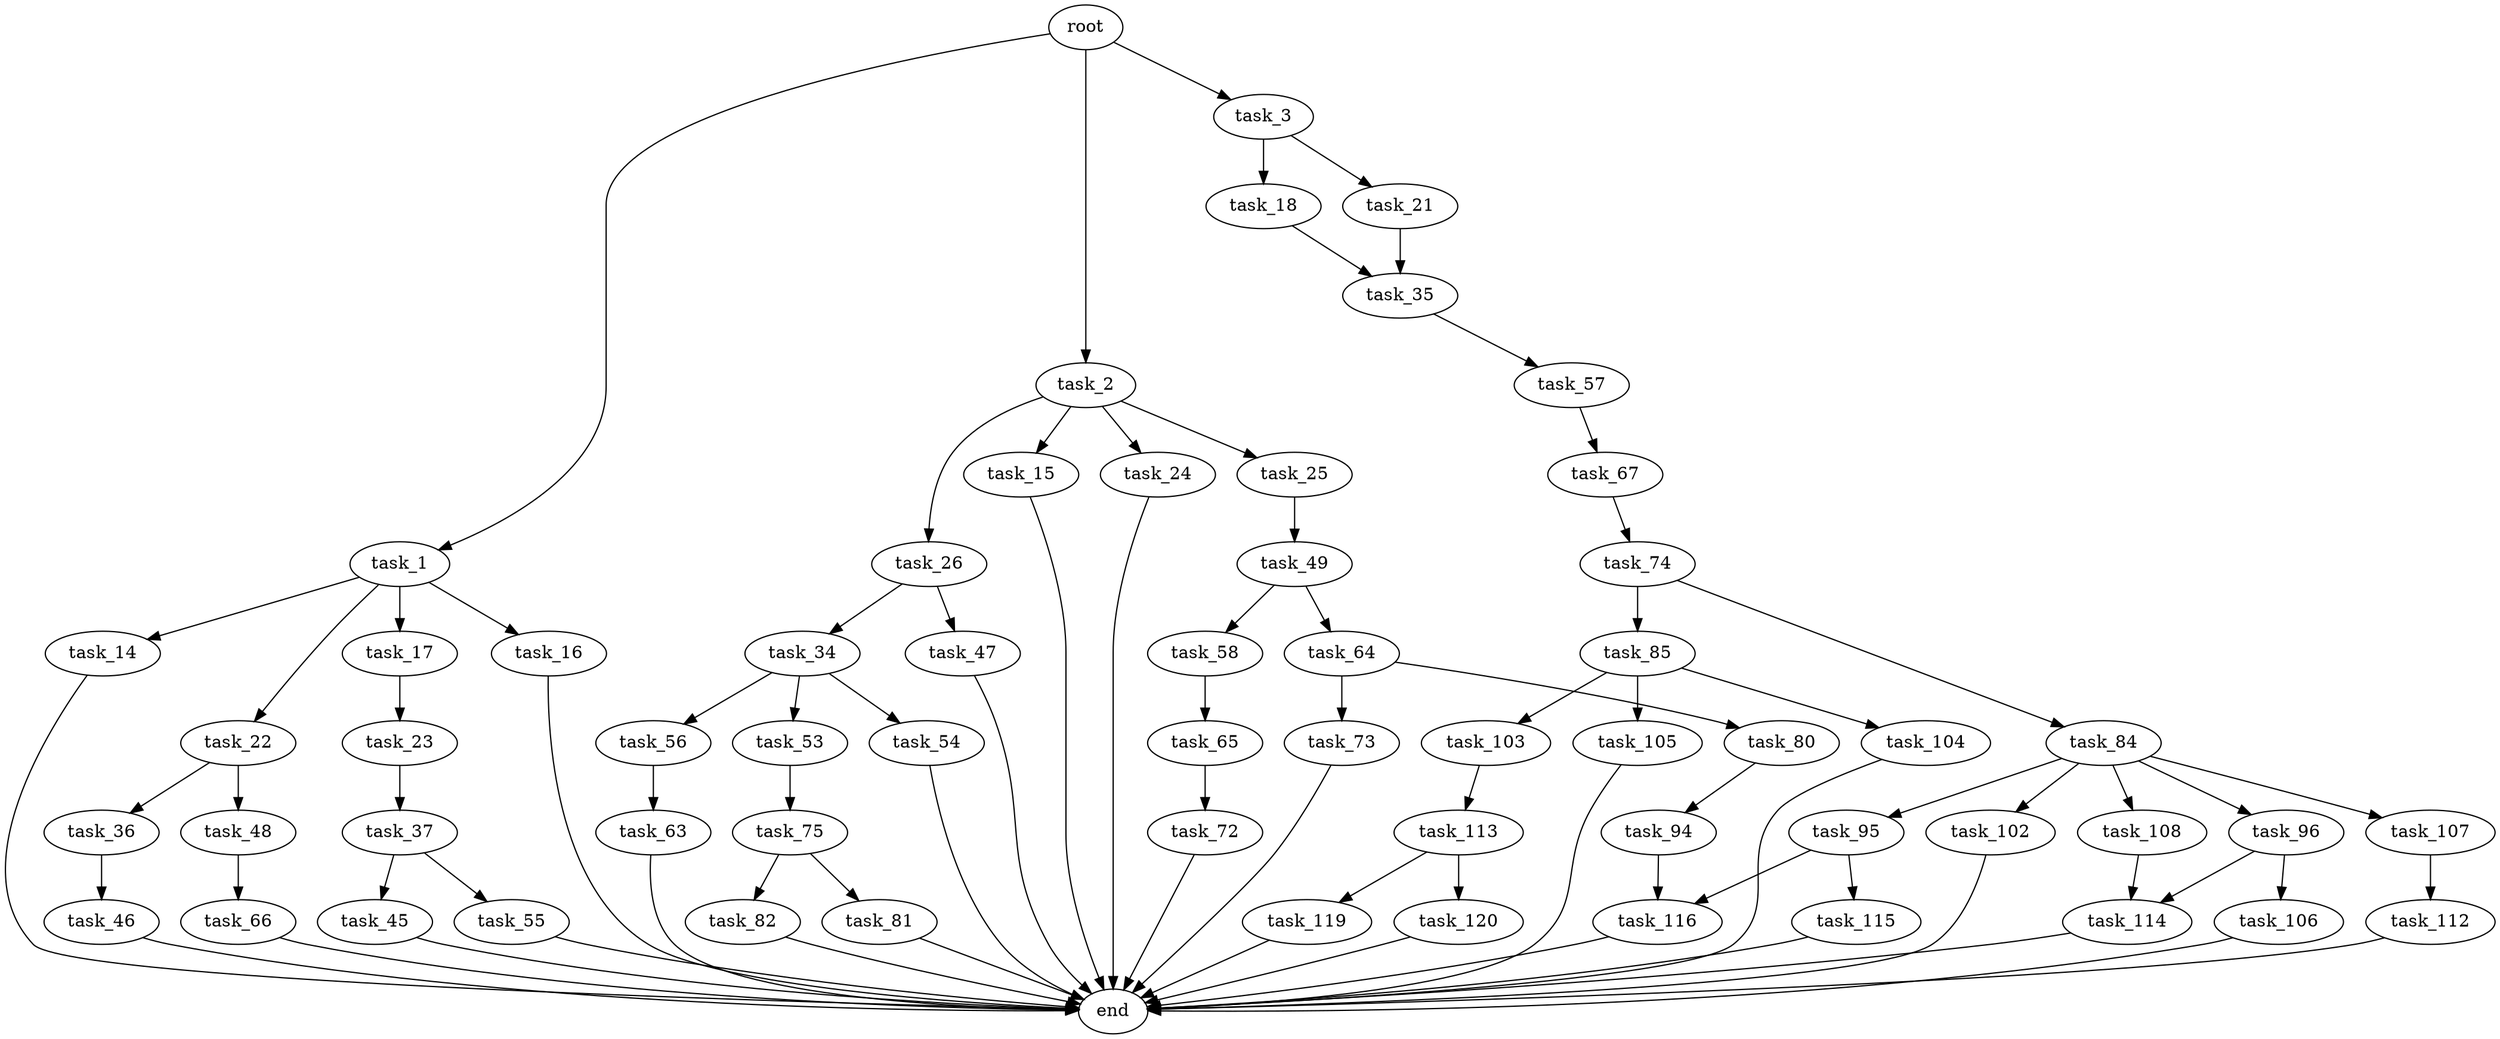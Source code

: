 digraph G {
  root [size="0.000000"];
  task_1 [size="134803840928.000000"];
  task_2 [size="549755813888.000000"];
  task_3 [size="26428772150.000000"];
  task_14 [size="24375228980.000000"];
  task_16 [size="782757789696.000000"];
  task_17 [size="315462587259.000000"];
  task_22 [size="162343909354.000000"];
  task_15 [size="231928233984.000000"];
  task_24 [size="68719476736.000000"];
  task_25 [size="231928233984.000000"];
  task_26 [size="95965693233.000000"];
  task_18 [size="11106978724.000000"];
  task_21 [size="562040457452.000000"];
  end [size="0.000000"];
  task_23 [size="8589934592.000000"];
  task_35 [size="11789669362.000000"];
  task_36 [size="449440341857.000000"];
  task_48 [size="3609705426.000000"];
  task_37 [size="68719476736.000000"];
  task_49 [size="549755813888.000000"];
  task_34 [size="22919731259.000000"];
  task_47 [size="10277479109.000000"];
  task_53 [size="231928233984.000000"];
  task_54 [size="1073741824000.000000"];
  task_56 [size="9131637110.000000"];
  task_57 [size="134217728000.000000"];
  task_46 [size="940633888.000000"];
  task_45 [size="1073741824000.000000"];
  task_55 [size="2159262932.000000"];
  task_66 [size="26286043560.000000"];
  task_58 [size="13269334945.000000"];
  task_64 [size="610237889820.000000"];
  task_75 [size="79934778745.000000"];
  task_63 [size="24840076799.000000"];
  task_67 [size="4412643859.000000"];
  task_65 [size="782757789696.000000"];
  task_73 [size="25291579242.000000"];
  task_80 [size="1543330615.000000"];
  task_72 [size="476413418464.000000"];
  task_74 [size="18983846956.000000"];
  task_84 [size="12679617745.000000"];
  task_85 [size="744647180612.000000"];
  task_81 [size="196152571588.000000"];
  task_82 [size="769341087528.000000"];
  task_94 [size="109496697988.000000"];
  task_95 [size="8589934592.000000"];
  task_96 [size="19594611906.000000"];
  task_102 [size="1073741824000.000000"];
  task_107 [size="4990646884.000000"];
  task_108 [size="385007213536.000000"];
  task_103 [size="232312836684.000000"];
  task_104 [size="68719476736.000000"];
  task_105 [size="68719476736.000000"];
  task_116 [size="231928233984.000000"];
  task_115 [size="1328459101843.000000"];
  task_106 [size="104180853280.000000"];
  task_114 [size="295741025320.000000"];
  task_113 [size="782757789696.000000"];
  task_112 [size="8470248584.000000"];
  task_119 [size="231928233984.000000"];
  task_120 [size="68719476736.000000"];

  root -> task_1 [size="1.000000"];
  root -> task_2 [size="1.000000"];
  root -> task_3 [size="1.000000"];
  task_1 -> task_14 [size="301989888.000000"];
  task_1 -> task_16 [size="301989888.000000"];
  task_1 -> task_17 [size="301989888.000000"];
  task_1 -> task_22 [size="301989888.000000"];
  task_2 -> task_15 [size="536870912.000000"];
  task_2 -> task_24 [size="536870912.000000"];
  task_2 -> task_25 [size="536870912.000000"];
  task_2 -> task_26 [size="536870912.000000"];
  task_3 -> task_18 [size="536870912.000000"];
  task_3 -> task_21 [size="536870912.000000"];
  task_14 -> end [size="1.000000"];
  task_16 -> end [size="1.000000"];
  task_17 -> task_23 [size="679477248.000000"];
  task_22 -> task_36 [size="209715200.000000"];
  task_22 -> task_48 [size="209715200.000000"];
  task_15 -> end [size="1.000000"];
  task_24 -> end [size="1.000000"];
  task_25 -> task_49 [size="301989888.000000"];
  task_26 -> task_34 [size="301989888.000000"];
  task_26 -> task_47 [size="301989888.000000"];
  task_18 -> task_35 [size="209715200.000000"];
  task_21 -> task_35 [size="411041792.000000"];
  task_23 -> task_37 [size="33554432.000000"];
  task_35 -> task_57 [size="411041792.000000"];
  task_36 -> task_46 [size="301989888.000000"];
  task_48 -> task_66 [size="134217728.000000"];
  task_37 -> task_45 [size="134217728.000000"];
  task_37 -> task_55 [size="134217728.000000"];
  task_49 -> task_58 [size="536870912.000000"];
  task_49 -> task_64 [size="536870912.000000"];
  task_34 -> task_53 [size="838860800.000000"];
  task_34 -> task_54 [size="838860800.000000"];
  task_34 -> task_56 [size="838860800.000000"];
  task_47 -> end [size="1.000000"];
  task_53 -> task_75 [size="301989888.000000"];
  task_54 -> end [size="1.000000"];
  task_56 -> task_63 [size="301989888.000000"];
  task_57 -> task_67 [size="209715200.000000"];
  task_46 -> end [size="1.000000"];
  task_45 -> end [size="1.000000"];
  task_55 -> end [size="1.000000"];
  task_66 -> end [size="1.000000"];
  task_58 -> task_65 [size="679477248.000000"];
  task_64 -> task_73 [size="536870912.000000"];
  task_64 -> task_80 [size="536870912.000000"];
  task_75 -> task_81 [size="209715200.000000"];
  task_75 -> task_82 [size="209715200.000000"];
  task_63 -> end [size="1.000000"];
  task_67 -> task_74 [size="134217728.000000"];
  task_65 -> task_72 [size="679477248.000000"];
  task_73 -> end [size="1.000000"];
  task_80 -> task_94 [size="33554432.000000"];
  task_72 -> end [size="1.000000"];
  task_74 -> task_84 [size="536870912.000000"];
  task_74 -> task_85 [size="536870912.000000"];
  task_84 -> task_95 [size="209715200.000000"];
  task_84 -> task_96 [size="209715200.000000"];
  task_84 -> task_102 [size="209715200.000000"];
  task_84 -> task_107 [size="209715200.000000"];
  task_84 -> task_108 [size="209715200.000000"];
  task_85 -> task_103 [size="838860800.000000"];
  task_85 -> task_104 [size="838860800.000000"];
  task_85 -> task_105 [size="838860800.000000"];
  task_81 -> end [size="1.000000"];
  task_82 -> end [size="1.000000"];
  task_94 -> task_116 [size="411041792.000000"];
  task_95 -> task_115 [size="33554432.000000"];
  task_95 -> task_116 [size="33554432.000000"];
  task_96 -> task_106 [size="411041792.000000"];
  task_96 -> task_114 [size="411041792.000000"];
  task_102 -> end [size="1.000000"];
  task_107 -> task_112 [size="411041792.000000"];
  task_108 -> task_114 [size="838860800.000000"];
  task_103 -> task_113 [size="209715200.000000"];
  task_104 -> end [size="1.000000"];
  task_105 -> end [size="1.000000"];
  task_116 -> end [size="1.000000"];
  task_115 -> end [size="1.000000"];
  task_106 -> end [size="1.000000"];
  task_114 -> end [size="1.000000"];
  task_113 -> task_119 [size="679477248.000000"];
  task_113 -> task_120 [size="679477248.000000"];
  task_112 -> end [size="1.000000"];
  task_119 -> end [size="1.000000"];
  task_120 -> end [size="1.000000"];
}
